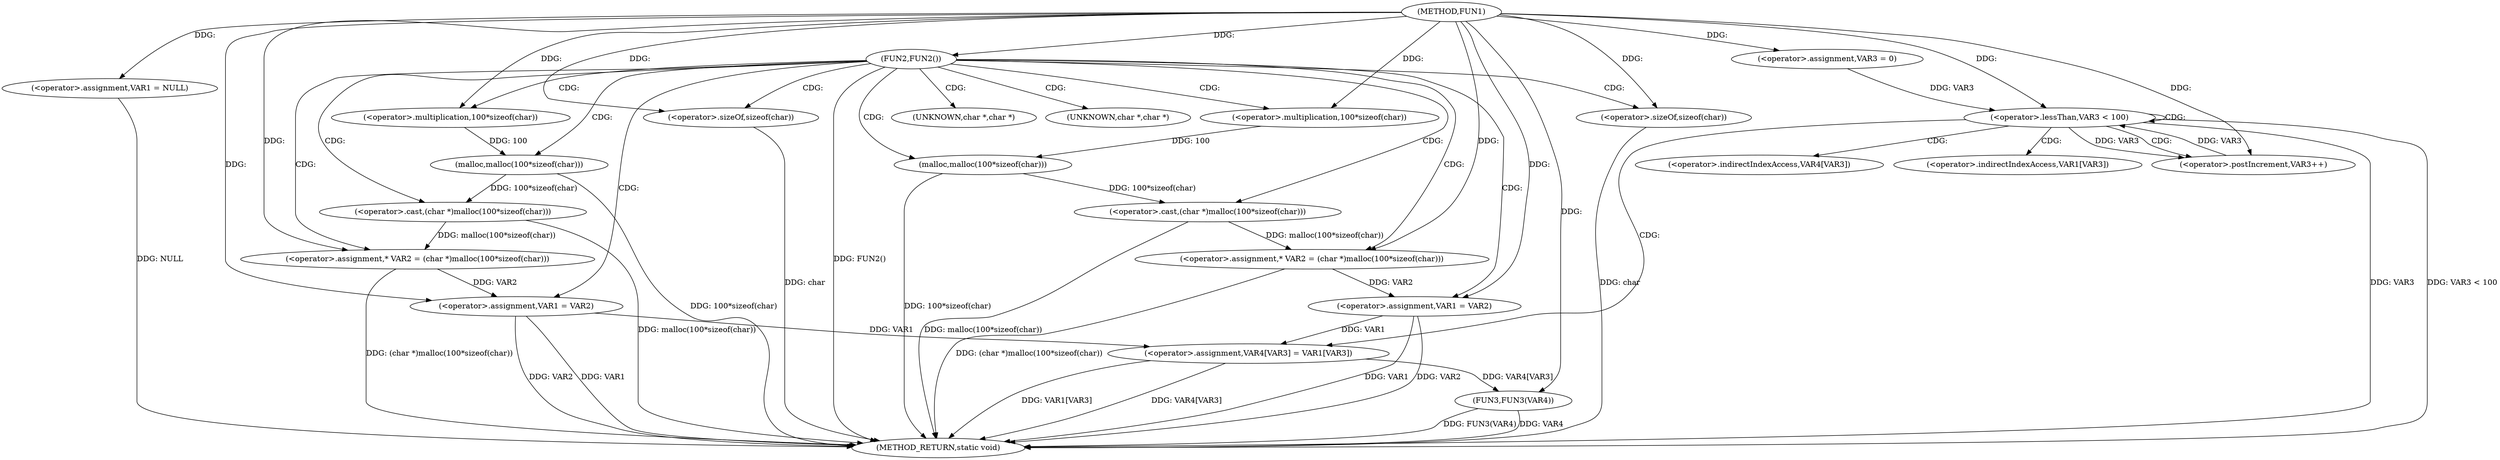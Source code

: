 digraph FUN1 {  
"1000100" [label = "(METHOD,FUN1)" ]
"1000161" [label = "(METHOD_RETURN,static void)" ]
"1000103" [label = "(<operator>.assignment,VAR1 = NULL)" ]
"1000107" [label = "(FUN2,FUN2())" ]
"1000111" [label = "(<operator>.assignment,* VAR2 = (char *)malloc(100*sizeof(char)))" ]
"1000113" [label = "(<operator>.cast,(char *)malloc(100*sizeof(char)))" ]
"1000115" [label = "(malloc,malloc(100*sizeof(char)))" ]
"1000116" [label = "(<operator>.multiplication,100*sizeof(char))" ]
"1000118" [label = "(<operator>.sizeOf,sizeof(char))" ]
"1000120" [label = "(<operator>.assignment,VAR1 = VAR2)" ]
"1000127" [label = "(<operator>.assignment,* VAR2 = (char *)malloc(100*sizeof(char)))" ]
"1000129" [label = "(<operator>.cast,(char *)malloc(100*sizeof(char)))" ]
"1000131" [label = "(malloc,malloc(100*sizeof(char)))" ]
"1000132" [label = "(<operator>.multiplication,100*sizeof(char))" ]
"1000134" [label = "(<operator>.sizeOf,sizeof(char))" ]
"1000136" [label = "(<operator>.assignment,VAR1 = VAR2)" ]
"1000143" [label = "(<operator>.assignment,VAR3 = 0)" ]
"1000146" [label = "(<operator>.lessThan,VAR3 < 100)" ]
"1000149" [label = "(<operator>.postIncrement,VAR3++)" ]
"1000152" [label = "(<operator>.assignment,VAR4[VAR3] = VAR1[VAR3])" ]
"1000159" [label = "(FUN3,FUN3(VAR4))" ]
"1000114" [label = "(UNKNOWN,char *,char *)" ]
"1000130" [label = "(UNKNOWN,char *,char *)" ]
"1000153" [label = "(<operator>.indirectIndexAccess,VAR4[VAR3])" ]
"1000156" [label = "(<operator>.indirectIndexAccess,VAR1[VAR3])" ]
  "1000159" -> "1000161"  [ label = "DDG: FUN3(VAR4)"] 
  "1000107" -> "1000161"  [ label = "DDG: FUN2()"] 
  "1000103" -> "1000161"  [ label = "DDG: NULL"] 
  "1000159" -> "1000161"  [ label = "DDG: VAR4"] 
  "1000131" -> "1000161"  [ label = "DDG: 100*sizeof(char)"] 
  "1000118" -> "1000161"  [ label = "DDG: char"] 
  "1000146" -> "1000161"  [ label = "DDG: VAR3 < 100"] 
  "1000136" -> "1000161"  [ label = "DDG: VAR1"] 
  "1000129" -> "1000161"  [ label = "DDG: malloc(100*sizeof(char))"] 
  "1000127" -> "1000161"  [ label = "DDG: (char *)malloc(100*sizeof(char))"] 
  "1000113" -> "1000161"  [ label = "DDG: malloc(100*sizeof(char))"] 
  "1000120" -> "1000161"  [ label = "DDG: VAR1"] 
  "1000152" -> "1000161"  [ label = "DDG: VAR4[VAR3]"] 
  "1000134" -> "1000161"  [ label = "DDG: char"] 
  "1000111" -> "1000161"  [ label = "DDG: (char *)malloc(100*sizeof(char))"] 
  "1000120" -> "1000161"  [ label = "DDG: VAR2"] 
  "1000152" -> "1000161"  [ label = "DDG: VAR1[VAR3]"] 
  "1000136" -> "1000161"  [ label = "DDG: VAR2"] 
  "1000146" -> "1000161"  [ label = "DDG: VAR3"] 
  "1000115" -> "1000161"  [ label = "DDG: 100*sizeof(char)"] 
  "1000100" -> "1000103"  [ label = "DDG: "] 
  "1000100" -> "1000107"  [ label = "DDG: "] 
  "1000113" -> "1000111"  [ label = "DDG: malloc(100*sizeof(char))"] 
  "1000100" -> "1000111"  [ label = "DDG: "] 
  "1000115" -> "1000113"  [ label = "DDG: 100*sizeof(char)"] 
  "1000116" -> "1000115"  [ label = "DDG: 100"] 
  "1000100" -> "1000116"  [ label = "DDG: "] 
  "1000100" -> "1000118"  [ label = "DDG: "] 
  "1000111" -> "1000120"  [ label = "DDG: VAR2"] 
  "1000100" -> "1000120"  [ label = "DDG: "] 
  "1000129" -> "1000127"  [ label = "DDG: malloc(100*sizeof(char))"] 
  "1000100" -> "1000127"  [ label = "DDG: "] 
  "1000131" -> "1000129"  [ label = "DDG: 100*sizeof(char)"] 
  "1000132" -> "1000131"  [ label = "DDG: 100"] 
  "1000100" -> "1000132"  [ label = "DDG: "] 
  "1000100" -> "1000134"  [ label = "DDG: "] 
  "1000127" -> "1000136"  [ label = "DDG: VAR2"] 
  "1000100" -> "1000136"  [ label = "DDG: "] 
  "1000100" -> "1000143"  [ label = "DDG: "] 
  "1000143" -> "1000146"  [ label = "DDG: VAR3"] 
  "1000149" -> "1000146"  [ label = "DDG: VAR3"] 
  "1000100" -> "1000146"  [ label = "DDG: "] 
  "1000146" -> "1000149"  [ label = "DDG: VAR3"] 
  "1000100" -> "1000149"  [ label = "DDG: "] 
  "1000120" -> "1000152"  [ label = "DDG: VAR1"] 
  "1000136" -> "1000152"  [ label = "DDG: VAR1"] 
  "1000152" -> "1000159"  [ label = "DDG: VAR4[VAR3]"] 
  "1000100" -> "1000159"  [ label = "DDG: "] 
  "1000107" -> "1000116"  [ label = "CDG: "] 
  "1000107" -> "1000131"  [ label = "CDG: "] 
  "1000107" -> "1000120"  [ label = "CDG: "] 
  "1000107" -> "1000113"  [ label = "CDG: "] 
  "1000107" -> "1000127"  [ label = "CDG: "] 
  "1000107" -> "1000111"  [ label = "CDG: "] 
  "1000107" -> "1000132"  [ label = "CDG: "] 
  "1000107" -> "1000129"  [ label = "CDG: "] 
  "1000107" -> "1000130"  [ label = "CDG: "] 
  "1000107" -> "1000114"  [ label = "CDG: "] 
  "1000107" -> "1000115"  [ label = "CDG: "] 
  "1000107" -> "1000136"  [ label = "CDG: "] 
  "1000107" -> "1000118"  [ label = "CDG: "] 
  "1000107" -> "1000134"  [ label = "CDG: "] 
  "1000146" -> "1000153"  [ label = "CDG: "] 
  "1000146" -> "1000156"  [ label = "CDG: "] 
  "1000146" -> "1000152"  [ label = "CDG: "] 
  "1000146" -> "1000146"  [ label = "CDG: "] 
  "1000146" -> "1000149"  [ label = "CDG: "] 
}
